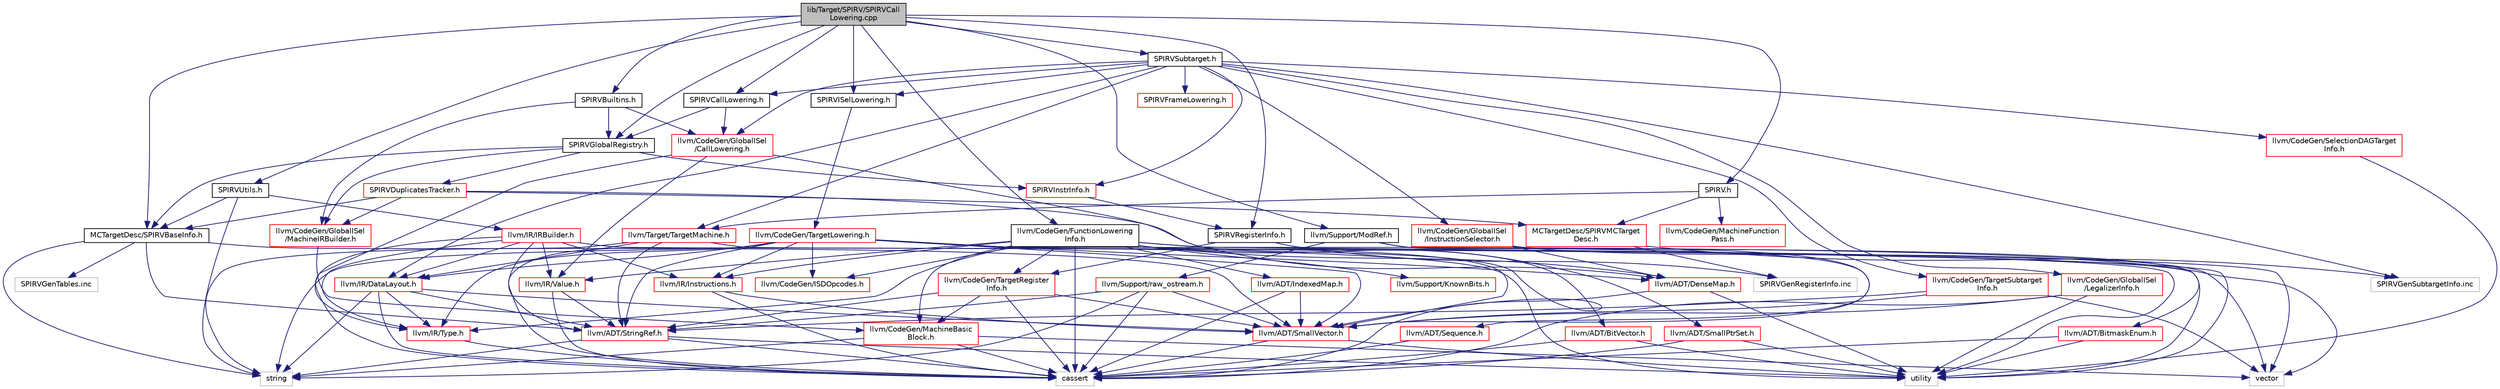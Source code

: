 digraph "lib/Target/SPIRV/SPIRVCallLowering.cpp"
{
 // LATEX_PDF_SIZE
  bgcolor="transparent";
  edge [fontname="Helvetica",fontsize="10",labelfontname="Helvetica",labelfontsize="10"];
  node [fontname="Helvetica",fontsize="10",shape=record];
  Node1 [label="lib/Target/SPIRV/SPIRVCall\lLowering.cpp",height=0.2,width=0.4,color="black", fillcolor="grey75", style="filled", fontcolor="black",tooltip=" "];
  Node1 -> Node2 [color="midnightblue",fontsize="10",style="solid",fontname="Helvetica"];
  Node2 [label="SPIRVCallLowering.h",height=0.2,width=0.4,color="black",URL="$SPIRVCallLowering_8h.html",tooltip=" "];
  Node2 -> Node3 [color="midnightblue",fontsize="10",style="solid",fontname="Helvetica"];
  Node3 [label="SPIRVGlobalRegistry.h",height=0.2,width=0.4,color="black",URL="$SPIRVGlobalRegistry_8h.html",tooltip=" "];
  Node3 -> Node4 [color="midnightblue",fontsize="10",style="solid",fontname="Helvetica"];
  Node4 [label="MCTargetDesc/SPIRVBaseInfo.h",height=0.2,width=0.4,color="black",URL="$SPIRVBaseInfo_8h.html",tooltip=" "];
  Node4 -> Node5 [color="midnightblue",fontsize="10",style="solid",fontname="Helvetica"];
  Node5 [label="llvm/ADT/SmallVector.h",height=0.2,width=0.4,color="red",URL="$SmallVector_8h.html",tooltip=" "];
  Node5 -> Node13 [color="midnightblue",fontsize="10",style="solid",fontname="Helvetica"];
  Node13 [label="cassert",height=0.2,width=0.4,color="grey75",tooltip=" "];
  Node5 -> Node11 [color="midnightblue",fontsize="10",style="solid",fontname="Helvetica"];
  Node11 [label="utility",height=0.2,width=0.4,color="grey75",tooltip=" "];
  Node4 -> Node23 [color="midnightblue",fontsize="10",style="solid",fontname="Helvetica"];
  Node23 [label="llvm/ADT/StringRef.h",height=0.2,width=0.4,color="red",URL="$StringRef_8h.html",tooltip=" "];
  Node23 -> Node13 [color="midnightblue",fontsize="10",style="solid",fontname="Helvetica"];
  Node23 -> Node32 [color="midnightblue",fontsize="10",style="solid",fontname="Helvetica"];
  Node32 [label="string",height=0.2,width=0.4,color="grey75",tooltip=" "];
  Node23 -> Node11 [color="midnightblue",fontsize="10",style="solid",fontname="Helvetica"];
  Node4 -> Node32 [color="midnightblue",fontsize="10",style="solid",fontname="Helvetica"];
  Node4 -> Node34 [color="midnightblue",fontsize="10",style="solid",fontname="Helvetica"];
  Node34 [label="SPIRVGenTables.inc",height=0.2,width=0.4,color="grey75",tooltip=" "];
  Node3 -> Node35 [color="midnightblue",fontsize="10",style="solid",fontname="Helvetica"];
  Node35 [label="SPIRVDuplicatesTracker.h",height=0.2,width=0.4,color="red",URL="$SPIRVDuplicatesTracker_8h.html",tooltip=" "];
  Node35 -> Node4 [color="midnightblue",fontsize="10",style="solid",fontname="Helvetica"];
  Node35 -> Node36 [color="midnightblue",fontsize="10",style="solid",fontname="Helvetica"];
  Node36 [label="MCTargetDesc/SPIRVMCTarget\lDesc.h",height=0.2,width=0.4,color="red",URL="$SPIRVMCTargetDesc_8h.html",tooltip=" "];
  Node36 -> Node42 [color="midnightblue",fontsize="10",style="solid",fontname="Helvetica"];
  Node42 [label="SPIRVGenRegisterInfo.inc",height=0.2,width=0.4,color="grey75",tooltip=" "];
  Node36 -> Node44 [color="midnightblue",fontsize="10",style="solid",fontname="Helvetica"];
  Node44 [label="SPIRVGenSubtargetInfo.inc",height=0.2,width=0.4,color="grey75",tooltip=" "];
  Node35 -> Node45 [color="midnightblue",fontsize="10",style="solid",fontname="Helvetica"];
  Node45 [label="llvm/ADT/DenseMap.h",height=0.2,width=0.4,color="red",URL="$DenseMap_8h.html",tooltip=" "];
  Node45 -> Node13 [color="midnightblue",fontsize="10",style="solid",fontname="Helvetica"];
  Node45 -> Node11 [color="midnightblue",fontsize="10",style="solid",fontname="Helvetica"];
  Node35 -> Node58 [color="midnightblue",fontsize="10",style="solid",fontname="Helvetica"];
  Node58 [label="llvm/CodeGen/GlobalISel\l/MachineIRBuilder.h",height=0.2,width=0.4,color="red",URL="$MachineIRBuilder_8h.html",tooltip=" "];
  Node58 -> Node80 [color="midnightblue",fontsize="10",style="solid",fontname="Helvetica"];
  Node80 [label="llvm/CodeGen/MachineBasic\lBlock.h",height=0.2,width=0.4,color="red",URL="$MachineBasicBlock_8h.html",tooltip=" "];
  Node80 -> Node13 [color="midnightblue",fontsize="10",style="solid",fontname="Helvetica"];
  Node80 -> Node32 [color="midnightblue",fontsize="10",style="solid",fontname="Helvetica"];
  Node80 -> Node57 [color="midnightblue",fontsize="10",style="solid",fontname="Helvetica"];
  Node57 [label="vector",height=0.2,width=0.4,color="grey75",tooltip=" "];
  Node3 -> Node255 [color="midnightblue",fontsize="10",style="solid",fontname="Helvetica"];
  Node255 [label="SPIRVInstrInfo.h",height=0.2,width=0.4,color="red",URL="$SPIRVInstrInfo_8h.html",tooltip=" "];
  Node255 -> Node256 [color="midnightblue",fontsize="10",style="solid",fontname="Helvetica"];
  Node256 [label="SPIRVRegisterInfo.h",height=0.2,width=0.4,color="black",URL="$SPIRVRegisterInfo_8h.html",tooltip=" "];
  Node256 -> Node168 [color="midnightblue",fontsize="10",style="solid",fontname="Helvetica"];
  Node168 [label="llvm/CodeGen/TargetRegister\lInfo.h",height=0.2,width=0.4,color="red",URL="$TargetRegisterInfo_8h.html",tooltip=" "];
  Node168 -> Node5 [color="midnightblue",fontsize="10",style="solid",fontname="Helvetica"];
  Node168 -> Node23 [color="midnightblue",fontsize="10",style="solid",fontname="Helvetica"];
  Node168 -> Node80 [color="midnightblue",fontsize="10",style="solid",fontname="Helvetica"];
  Node168 -> Node13 [color="midnightblue",fontsize="10",style="solid",fontname="Helvetica"];
  Node256 -> Node42 [color="midnightblue",fontsize="10",style="solid",fontname="Helvetica"];
  Node3 -> Node58 [color="midnightblue",fontsize="10",style="solid",fontname="Helvetica"];
  Node2 -> Node267 [color="midnightblue",fontsize="10",style="solid",fontname="Helvetica"];
  Node267 [label="llvm/CodeGen/GlobalISel\l/CallLowering.h",height=0.2,width=0.4,color="red",URL="$CallLowering_8h.html",tooltip=" "];
  Node267 -> Node5 [color="midnightblue",fontsize="10",style="solid",fontname="Helvetica"];
  Node267 -> Node120 [color="midnightblue",fontsize="10",style="solid",fontname="Helvetica"];
  Node120 [label="llvm/IR/Type.h",height=0.2,width=0.4,color="red",URL="$Type_8h.html",tooltip=" "];
  Node120 -> Node13 [color="midnightblue",fontsize="10",style="solid",fontname="Helvetica"];
  Node267 -> Node106 [color="midnightblue",fontsize="10",style="solid",fontname="Helvetica"];
  Node106 [label="llvm/IR/Value.h",height=0.2,width=0.4,color="red",URL="$Value_8h.html",tooltip=" "];
  Node106 -> Node23 [color="midnightblue",fontsize="10",style="solid",fontname="Helvetica"];
  Node106 -> Node13 [color="midnightblue",fontsize="10",style="solid",fontname="Helvetica"];
  Node1 -> Node4 [color="midnightblue",fontsize="10",style="solid",fontname="Helvetica"];
  Node1 -> Node271 [color="midnightblue",fontsize="10",style="solid",fontname="Helvetica"];
  Node271 [label="SPIRV.h",height=0.2,width=0.4,color="black",URL="$SPIRV_8h.html",tooltip=" "];
  Node271 -> Node36 [color="midnightblue",fontsize="10",style="solid",fontname="Helvetica"];
  Node271 -> Node264 [color="midnightblue",fontsize="10",style="solid",fontname="Helvetica"];
  Node264 [label="llvm/CodeGen/MachineFunction\lPass.h",height=0.2,width=0.4,color="red",URL="$MachineFunctionPass_8h.html",tooltip=" "];
  Node271 -> Node272 [color="midnightblue",fontsize="10",style="solid",fontname="Helvetica"];
  Node272 [label="llvm/Target/TargetMachine.h",height=0.2,width=0.4,color="red",URL="$Target_2TargetMachine_8h.html",tooltip=" "];
  Node272 -> Node23 [color="midnightblue",fontsize="10",style="solid",fontname="Helvetica"];
  Node272 -> Node219 [color="midnightblue",fontsize="10",style="solid",fontname="Helvetica"];
  Node219 [label="llvm/IR/DataLayout.h",height=0.2,width=0.4,color="red",URL="$DataLayout_8h.html",tooltip=" "];
  Node219 -> Node5 [color="midnightblue",fontsize="10",style="solid",fontname="Helvetica"];
  Node219 -> Node23 [color="midnightblue",fontsize="10",style="solid",fontname="Helvetica"];
  Node219 -> Node120 [color="midnightblue",fontsize="10",style="solid",fontname="Helvetica"];
  Node219 -> Node13 [color="midnightblue",fontsize="10",style="solid",fontname="Helvetica"];
  Node219 -> Node32 [color="midnightblue",fontsize="10",style="solid",fontname="Helvetica"];
  Node272 -> Node32 [color="midnightblue",fontsize="10",style="solid",fontname="Helvetica"];
  Node272 -> Node11 [color="midnightblue",fontsize="10",style="solid",fontname="Helvetica"];
  Node1 -> Node276 [color="midnightblue",fontsize="10",style="solid",fontname="Helvetica"];
  Node276 [label="SPIRVBuiltins.h",height=0.2,width=0.4,color="black",URL="$SPIRVBuiltins_8h.html",tooltip=" "];
  Node276 -> Node3 [color="midnightblue",fontsize="10",style="solid",fontname="Helvetica"];
  Node276 -> Node267 [color="midnightblue",fontsize="10",style="solid",fontname="Helvetica"];
  Node276 -> Node58 [color="midnightblue",fontsize="10",style="solid",fontname="Helvetica"];
  Node1 -> Node3 [color="midnightblue",fontsize="10",style="solid",fontname="Helvetica"];
  Node1 -> Node277 [color="midnightblue",fontsize="10",style="solid",fontname="Helvetica"];
  Node277 [label="SPIRVISelLowering.h",height=0.2,width=0.4,color="black",URL="$SPIRVISelLowering_8h.html",tooltip=" "];
  Node277 -> Node278 [color="midnightblue",fontsize="10",style="solid",fontname="Helvetica"];
  Node278 [label="llvm/CodeGen/TargetLowering.h",height=0.2,width=0.4,color="red",URL="$TargetLowering_8h.html",tooltip=" "];
  Node278 -> Node45 [color="midnightblue",fontsize="10",style="solid",fontname="Helvetica"];
  Node278 -> Node5 [color="midnightblue",fontsize="10",style="solid",fontname="Helvetica"];
  Node278 -> Node23 [color="midnightblue",fontsize="10",style="solid",fontname="Helvetica"];
  Node278 -> Node291 [color="midnightblue",fontsize="10",style="solid",fontname="Helvetica"];
  Node291 [label="llvm/CodeGen/ISDOpcodes.h",height=0.2,width=0.4,color="red",URL="$ISDOpcodes_8h.html",tooltip=" "];
  Node278 -> Node219 [color="midnightblue",fontsize="10",style="solid",fontname="Helvetica"];
  Node278 -> Node282 [color="midnightblue",fontsize="10",style="solid",fontname="Helvetica"];
  Node282 [label="llvm/IR/Instructions.h",height=0.2,width=0.4,color="red",URL="$Instructions_8h.html",tooltip=" "];
  Node282 -> Node5 [color="midnightblue",fontsize="10",style="solid",fontname="Helvetica"];
  Node282 -> Node13 [color="midnightblue",fontsize="10",style="solid",fontname="Helvetica"];
  Node278 -> Node120 [color="midnightblue",fontsize="10",style="solid",fontname="Helvetica"];
  Node278 -> Node13 [color="midnightblue",fontsize="10",style="solid",fontname="Helvetica"];
  Node278 -> Node32 [color="midnightblue",fontsize="10",style="solid",fontname="Helvetica"];
  Node278 -> Node11 [color="midnightblue",fontsize="10",style="solid",fontname="Helvetica"];
  Node278 -> Node57 [color="midnightblue",fontsize="10",style="solid",fontname="Helvetica"];
  Node1 -> Node256 [color="midnightblue",fontsize="10",style="solid",fontname="Helvetica"];
  Node1 -> Node301 [color="midnightblue",fontsize="10",style="solid",fontname="Helvetica"];
  Node301 [label="SPIRVSubtarget.h",height=0.2,width=0.4,color="black",URL="$SPIRVSubtarget_8h.html",tooltip=" "];
  Node301 -> Node2 [color="midnightblue",fontsize="10",style="solid",fontname="Helvetica"];
  Node301 -> Node302 [color="midnightblue",fontsize="10",style="solid",fontname="Helvetica"];
  Node302 [label="SPIRVFrameLowering.h",height=0.2,width=0.4,color="red",URL="$SPIRVFrameLowering_8h.html",tooltip=" "];
  Node301 -> Node277 [color="midnightblue",fontsize="10",style="solid",fontname="Helvetica"];
  Node301 -> Node255 [color="midnightblue",fontsize="10",style="solid",fontname="Helvetica"];
  Node301 -> Node267 [color="midnightblue",fontsize="10",style="solid",fontname="Helvetica"];
  Node301 -> Node304 [color="midnightblue",fontsize="10",style="solid",fontname="Helvetica"];
  Node304 [label="llvm/CodeGen/GlobalISel\l/InstructionSelector.h",height=0.2,width=0.4,color="red",URL="$InstructionSelector_8h.html",tooltip=" "];
  Node304 -> Node45 [color="midnightblue",fontsize="10",style="solid",fontname="Helvetica"];
  Node304 -> Node5 [color="midnightblue",fontsize="10",style="solid",fontname="Helvetica"];
  Node304 -> Node57 [color="midnightblue",fontsize="10",style="solid",fontname="Helvetica"];
  Node301 -> Node305 [color="midnightblue",fontsize="10",style="solid",fontname="Helvetica"];
  Node305 [label="llvm/CodeGen/GlobalISel\l/LegalizerInfo.h",height=0.2,width=0.4,color="red",URL="$LegalizerInfo_8h.html",tooltip=" "];
  Node305 -> Node5 [color="midnightblue",fontsize="10",style="solid",fontname="Helvetica"];
  Node305 -> Node13 [color="midnightblue",fontsize="10",style="solid",fontname="Helvetica"];
  Node305 -> Node11 [color="midnightblue",fontsize="10",style="solid",fontname="Helvetica"];
  Node301 -> Node308 [color="midnightblue",fontsize="10",style="solid",fontname="Helvetica"];
  Node308 [label="llvm/CodeGen/SelectionDAGTarget\lInfo.h",height=0.2,width=0.4,color="red",URL="$SelectionDAGTargetInfo_8h.html",tooltip=" "];
  Node308 -> Node11 [color="midnightblue",fontsize="10",style="solid",fontname="Helvetica"];
  Node301 -> Node194 [color="midnightblue",fontsize="10",style="solid",fontname="Helvetica"];
  Node194 [label="llvm/CodeGen/TargetSubtarget\lInfo.h",height=0.2,width=0.4,color="red",URL="$TargetSubtargetInfo_8h.html",tooltip=" "];
  Node194 -> Node5 [color="midnightblue",fontsize="10",style="solid",fontname="Helvetica"];
  Node194 -> Node23 [color="midnightblue",fontsize="10",style="solid",fontname="Helvetica"];
  Node194 -> Node57 [color="midnightblue",fontsize="10",style="solid",fontname="Helvetica"];
  Node301 -> Node219 [color="midnightblue",fontsize="10",style="solid",fontname="Helvetica"];
  Node301 -> Node272 [color="midnightblue",fontsize="10",style="solid",fontname="Helvetica"];
  Node301 -> Node44 [color="midnightblue",fontsize="10",style="solid",fontname="Helvetica"];
  Node1 -> Node309 [color="midnightblue",fontsize="10",style="solid",fontname="Helvetica"];
  Node309 [label="SPIRVUtils.h",height=0.2,width=0.4,color="black",URL="$SPIRVUtils_8h.html",tooltip=" "];
  Node309 -> Node4 [color="midnightblue",fontsize="10",style="solid",fontname="Helvetica"];
  Node309 -> Node310 [color="midnightblue",fontsize="10",style="solid",fontname="Helvetica"];
  Node310 [label="llvm/IR/IRBuilder.h",height=0.2,width=0.4,color="red",URL="$IRBuilder_8h.html",tooltip=" "];
  Node310 -> Node23 [color="midnightblue",fontsize="10",style="solid",fontname="Helvetica"];
  Node310 -> Node219 [color="midnightblue",fontsize="10",style="solid",fontname="Helvetica"];
  Node310 -> Node282 [color="midnightblue",fontsize="10",style="solid",fontname="Helvetica"];
  Node310 -> Node120 [color="midnightblue",fontsize="10",style="solid",fontname="Helvetica"];
  Node310 -> Node106 [color="midnightblue",fontsize="10",style="solid",fontname="Helvetica"];
  Node310 -> Node13 [color="midnightblue",fontsize="10",style="solid",fontname="Helvetica"];
  Node310 -> Node11 [color="midnightblue",fontsize="10",style="solid",fontname="Helvetica"];
  Node309 -> Node32 [color="midnightblue",fontsize="10",style="solid",fontname="Helvetica"];
  Node1 -> Node314 [color="midnightblue",fontsize="10",style="solid",fontname="Helvetica"];
  Node314 [label="llvm/CodeGen/FunctionLowering\lInfo.h",height=0.2,width=0.4,color="black",URL="$FunctionLoweringInfo_8h.html",tooltip=" "];
  Node314 -> Node70 [color="midnightblue",fontsize="10",style="solid",fontname="Helvetica"];
  Node70 [label="llvm/ADT/BitVector.h",height=0.2,width=0.4,color="red",URL="$BitVector_8h.html",tooltip=" "];
  Node70 -> Node13 [color="midnightblue",fontsize="10",style="solid",fontname="Helvetica"];
  Node70 -> Node11 [color="midnightblue",fontsize="10",style="solid",fontname="Helvetica"];
  Node314 -> Node45 [color="midnightblue",fontsize="10",style="solid",fontname="Helvetica"];
  Node314 -> Node191 [color="midnightblue",fontsize="10",style="solid",fontname="Helvetica"];
  Node191 [label="llvm/ADT/IndexedMap.h",height=0.2,width=0.4,color="red",URL="$IndexedMap_8h.html",tooltip=" "];
  Node191 -> Node5 [color="midnightblue",fontsize="10",style="solid",fontname="Helvetica"];
  Node191 -> Node13 [color="midnightblue",fontsize="10",style="solid",fontname="Helvetica"];
  Node314 -> Node60 [color="midnightblue",fontsize="10",style="solid",fontname="Helvetica"];
  Node60 [label="llvm/ADT/SmallPtrSet.h",height=0.2,width=0.4,color="red",URL="$SmallPtrSet_8h.html",tooltip=" "];
  Node60 -> Node13 [color="midnightblue",fontsize="10",style="solid",fontname="Helvetica"];
  Node60 -> Node11 [color="midnightblue",fontsize="10",style="solid",fontname="Helvetica"];
  Node314 -> Node5 [color="midnightblue",fontsize="10",style="solid",fontname="Helvetica"];
  Node314 -> Node291 [color="midnightblue",fontsize="10",style="solid",fontname="Helvetica"];
  Node314 -> Node80 [color="midnightblue",fontsize="10",style="solid",fontname="Helvetica"];
  Node314 -> Node168 [color="midnightblue",fontsize="10",style="solid",fontname="Helvetica"];
  Node314 -> Node282 [color="midnightblue",fontsize="10",style="solid",fontname="Helvetica"];
  Node314 -> Node120 [color="midnightblue",fontsize="10",style="solid",fontname="Helvetica"];
  Node314 -> Node106 [color="midnightblue",fontsize="10",style="solid",fontname="Helvetica"];
  Node314 -> Node315 [color="midnightblue",fontsize="10",style="solid",fontname="Helvetica"];
  Node315 [label="llvm/Support/KnownBits.h",height=0.2,width=0.4,color="red",URL="$KnownBits_8h.html",tooltip=" "];
  Node314 -> Node13 [color="midnightblue",fontsize="10",style="solid",fontname="Helvetica"];
  Node314 -> Node11 [color="midnightblue",fontsize="10",style="solid",fontname="Helvetica"];
  Node314 -> Node57 [color="midnightblue",fontsize="10",style="solid",fontname="Helvetica"];
  Node1 -> Node316 [color="midnightblue",fontsize="10",style="solid",fontname="Helvetica"];
  Node316 [label="llvm/Support/ModRef.h",height=0.2,width=0.4,color="black",URL="$ModRef_8h.html",tooltip=" "];
  Node316 -> Node90 [color="midnightblue",fontsize="10",style="solid",fontname="Helvetica"];
  Node90 [label="llvm/ADT/BitmaskEnum.h",height=0.2,width=0.4,color="red",URL="$BitmaskEnum_8h.html",tooltip=" "];
  Node90 -> Node13 [color="midnightblue",fontsize="10",style="solid",fontname="Helvetica"];
  Node90 -> Node11 [color="midnightblue",fontsize="10",style="solid",fontname="Helvetica"];
  Node316 -> Node126 [color="midnightblue",fontsize="10",style="solid",fontname="Helvetica"];
  Node126 [label="llvm/ADT/Sequence.h",height=0.2,width=0.4,color="red",URL="$Sequence_8h.html",tooltip=" "];
  Node126 -> Node13 [color="midnightblue",fontsize="10",style="solid",fontname="Helvetica"];
  Node316 -> Node82 [color="midnightblue",fontsize="10",style="solid",fontname="Helvetica"];
  Node82 [label="llvm/Support/raw_ostream.h",height=0.2,width=0.4,color="red",URL="$raw__ostream_8h.html",tooltip=" "];
  Node82 -> Node5 [color="midnightblue",fontsize="10",style="solid",fontname="Helvetica"];
  Node82 -> Node23 [color="midnightblue",fontsize="10",style="solid",fontname="Helvetica"];
  Node82 -> Node13 [color="midnightblue",fontsize="10",style="solid",fontname="Helvetica"];
  Node82 -> Node32 [color="midnightblue",fontsize="10",style="solid",fontname="Helvetica"];
}
